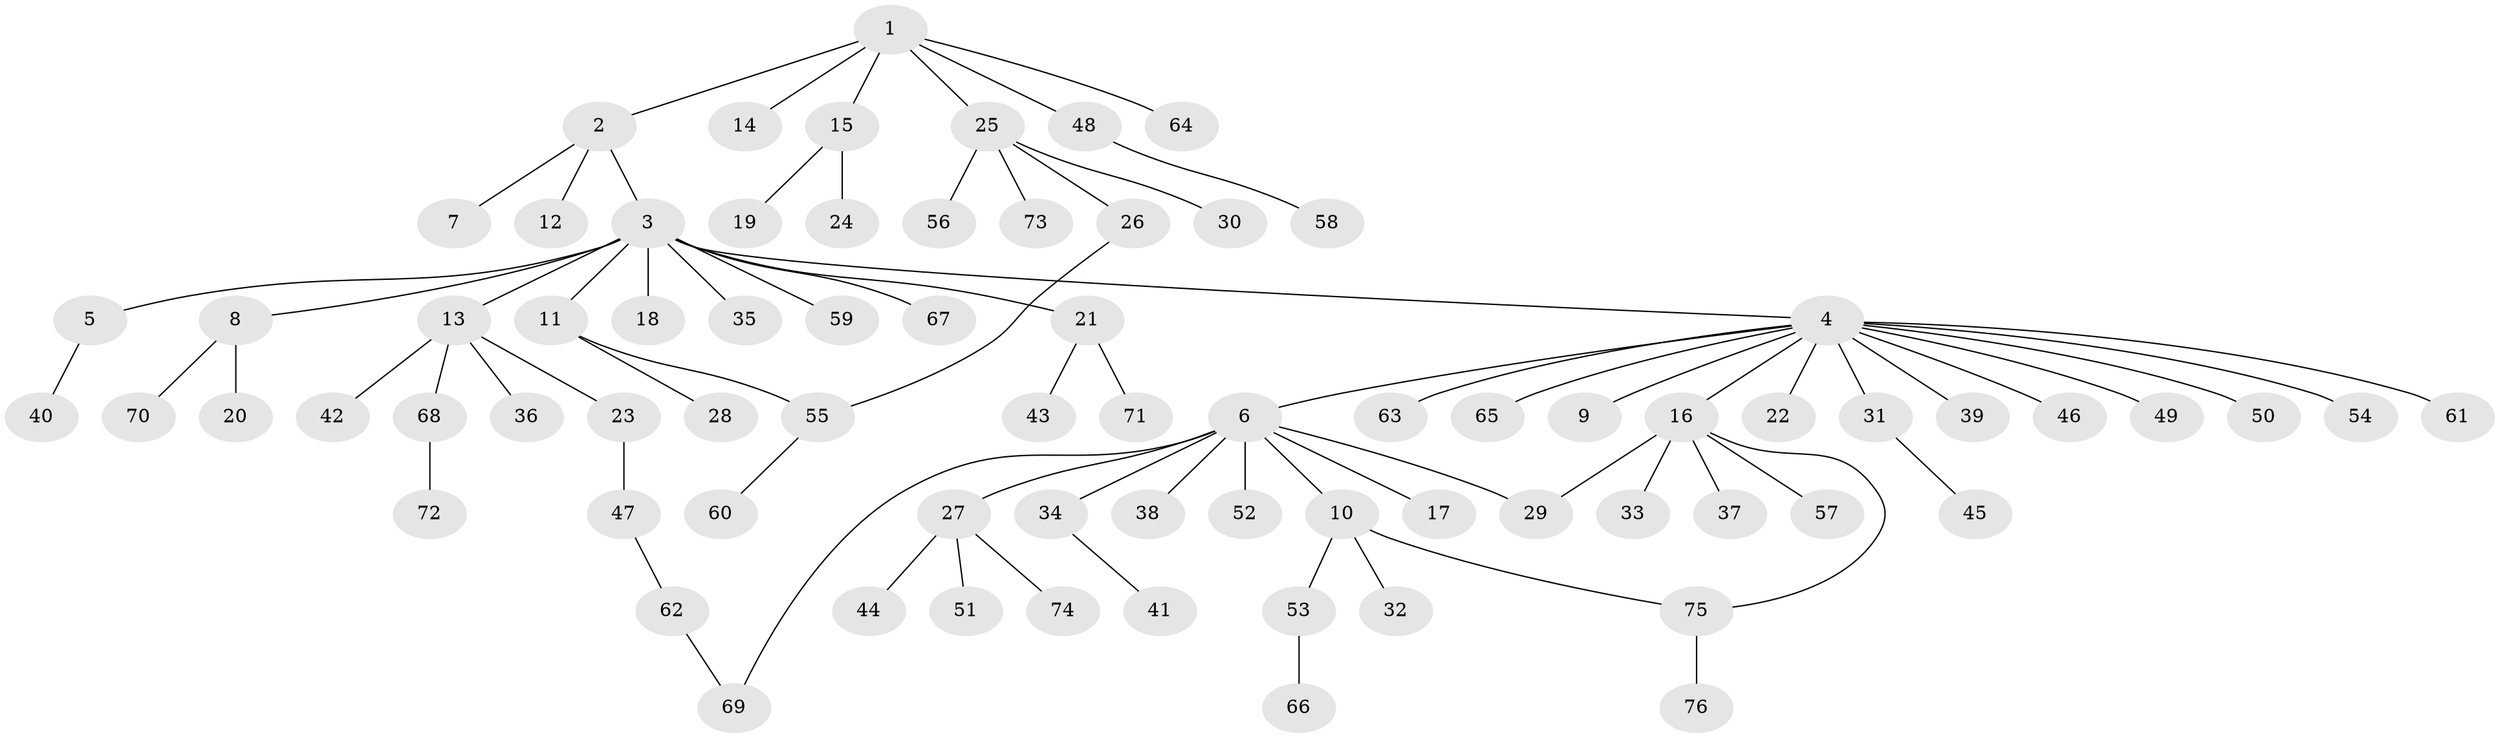 // coarse degree distribution, {3: 0.07407407407407407, 1: 0.6111111111111112, 2: 0.18518518518518517, 4: 0.037037037037037035, 8: 0.018518518518518517, 5: 0.037037037037037035, 13: 0.018518518518518517, 10: 0.018518518518518517}
// Generated by graph-tools (version 1.1) at 2025/36/03/04/25 23:36:52]
// undirected, 76 vertices, 79 edges
graph export_dot {
  node [color=gray90,style=filled];
  1;
  2;
  3;
  4;
  5;
  6;
  7;
  8;
  9;
  10;
  11;
  12;
  13;
  14;
  15;
  16;
  17;
  18;
  19;
  20;
  21;
  22;
  23;
  24;
  25;
  26;
  27;
  28;
  29;
  30;
  31;
  32;
  33;
  34;
  35;
  36;
  37;
  38;
  39;
  40;
  41;
  42;
  43;
  44;
  45;
  46;
  47;
  48;
  49;
  50;
  51;
  52;
  53;
  54;
  55;
  56;
  57;
  58;
  59;
  60;
  61;
  62;
  63;
  64;
  65;
  66;
  67;
  68;
  69;
  70;
  71;
  72;
  73;
  74;
  75;
  76;
  1 -- 2;
  1 -- 14;
  1 -- 15;
  1 -- 25;
  1 -- 48;
  1 -- 64;
  2 -- 3;
  2 -- 7;
  2 -- 12;
  3 -- 4;
  3 -- 5;
  3 -- 8;
  3 -- 11;
  3 -- 13;
  3 -- 18;
  3 -- 21;
  3 -- 35;
  3 -- 59;
  3 -- 67;
  4 -- 6;
  4 -- 9;
  4 -- 16;
  4 -- 22;
  4 -- 31;
  4 -- 39;
  4 -- 46;
  4 -- 49;
  4 -- 50;
  4 -- 54;
  4 -- 61;
  4 -- 63;
  4 -- 65;
  5 -- 40;
  6 -- 10;
  6 -- 17;
  6 -- 27;
  6 -- 29;
  6 -- 34;
  6 -- 38;
  6 -- 52;
  6 -- 69;
  8 -- 20;
  8 -- 70;
  10 -- 32;
  10 -- 53;
  10 -- 75;
  11 -- 28;
  11 -- 55;
  13 -- 23;
  13 -- 36;
  13 -- 42;
  13 -- 68;
  15 -- 19;
  15 -- 24;
  16 -- 29;
  16 -- 33;
  16 -- 37;
  16 -- 57;
  16 -- 75;
  21 -- 43;
  21 -- 71;
  23 -- 47;
  25 -- 26;
  25 -- 30;
  25 -- 56;
  25 -- 73;
  26 -- 55;
  27 -- 44;
  27 -- 51;
  27 -- 74;
  31 -- 45;
  34 -- 41;
  47 -- 62;
  48 -- 58;
  53 -- 66;
  55 -- 60;
  62 -- 69;
  68 -- 72;
  75 -- 76;
}
